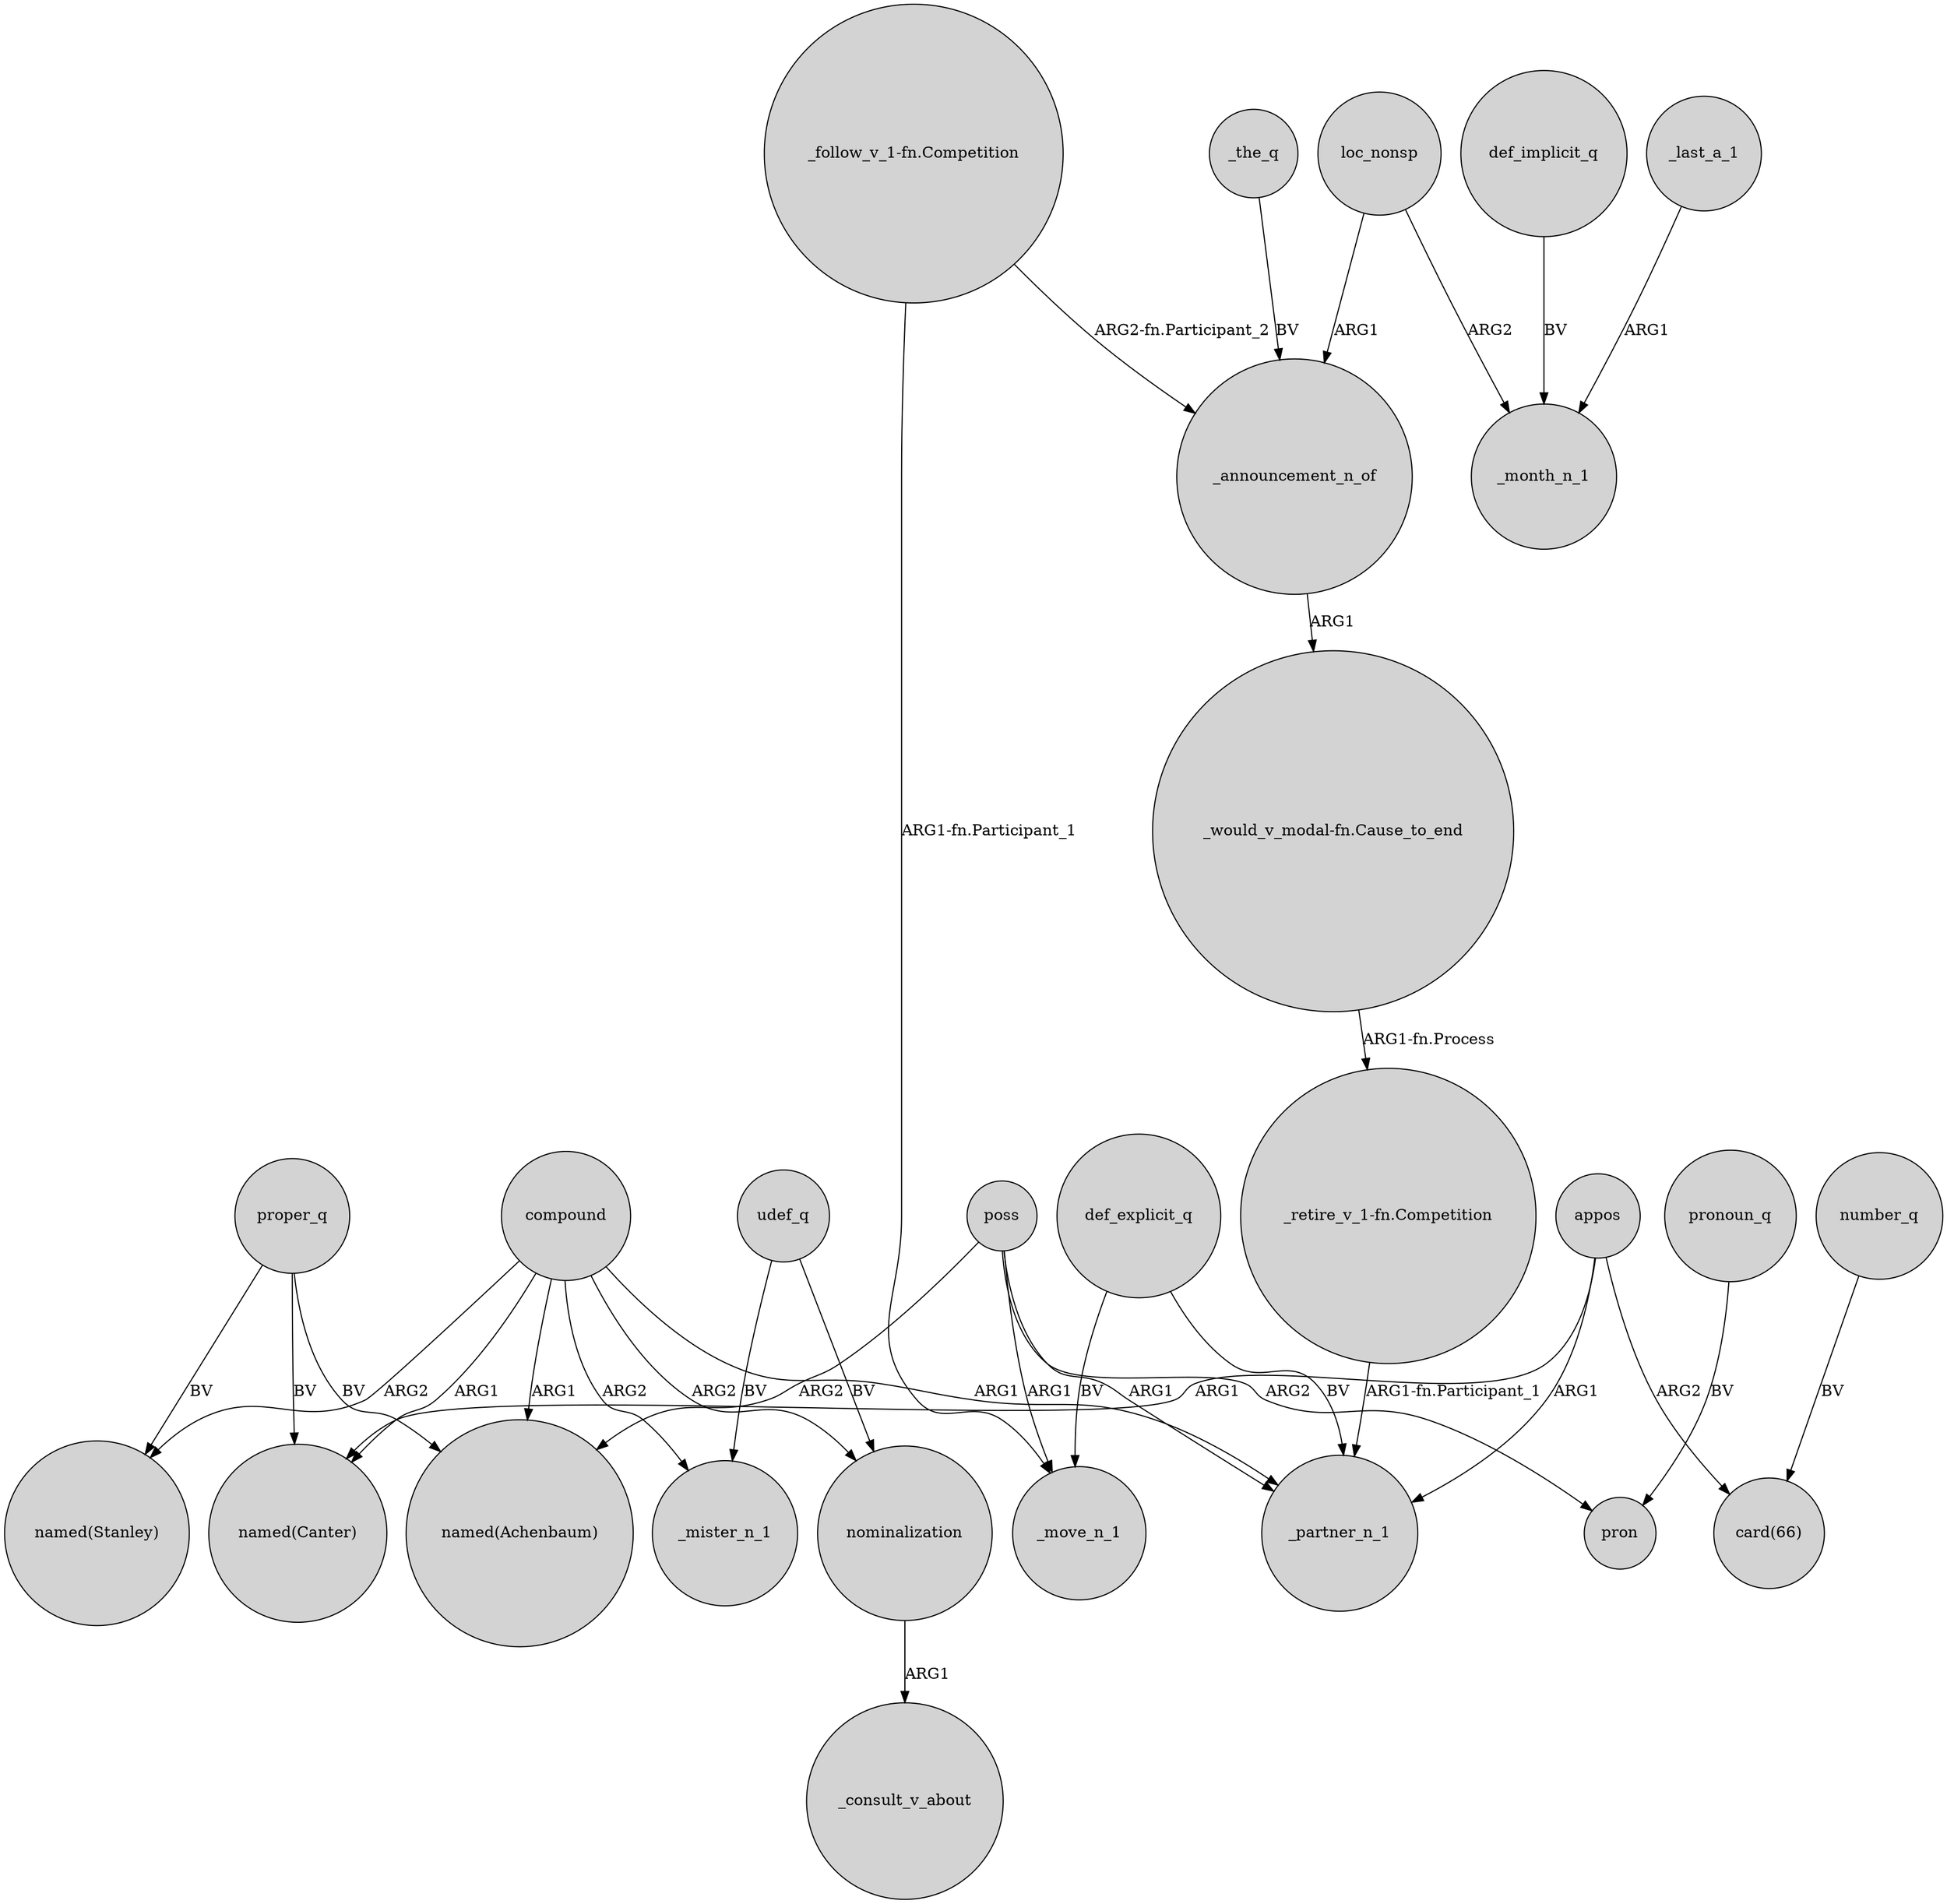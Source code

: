digraph {
	node [shape=circle style=filled]
	compound -> "named(Canter)" [label=ARG1]
	def_implicit_q -> _month_n_1 [label=BV]
	compound -> _mister_n_1 [label=ARG2]
	poss -> _move_n_1 [label=ARG1]
	_last_a_1 -> _month_n_1 [label=ARG1]
	proper_q -> "named(Canter)" [label=BV]
	_the_q -> _announcement_n_of [label=BV]
	compound -> "named(Achenbaum)" [label=ARG1]
	number_q -> "card(66)" [label=BV]
	compound -> "named(Stanley)" [label=ARG2]
	udef_q -> nominalization [label=BV]
	nominalization -> _consult_v_about [label=ARG1]
	proper_q -> "named(Stanley)" [label=BV]
	"_follow_v_1-fn.Competition" -> _announcement_n_of [label="ARG2-fn.Participant_2"]
	loc_nonsp -> _announcement_n_of [label=ARG1]
	udef_q -> _mister_n_1 [label=BV]
	"_follow_v_1-fn.Competition" -> _move_n_1 [label="ARG1-fn.Participant_1"]
	compound -> nominalization [label=ARG2]
	loc_nonsp -> _month_n_1 [label=ARG2]
	compound -> _partner_n_1 [label=ARG1]
	pronoun_q -> pron [label=BV]
	appos -> "card(66)" [label=ARG2]
	poss -> pron [label=ARG2]
	"_retire_v_1-fn.Competition" -> _partner_n_1 [label="ARG1-fn.Participant_1"]
	poss -> "named(Achenbaum)" [label=ARG2]
	def_explicit_q -> _partner_n_1 [label=BV]
	proper_q -> "named(Achenbaum)" [label=BV]
	_announcement_n_of -> "_would_v_modal-fn.Cause_to_end" [label=ARG1]
	appos -> _partner_n_1 [label=ARG1]
	poss -> _partner_n_1 [label=ARG1]
	"_would_v_modal-fn.Cause_to_end" -> "_retire_v_1-fn.Competition" [label="ARG1-fn.Process"]
	appos -> "named(Canter)" [label=ARG1]
	def_explicit_q -> _move_n_1 [label=BV]
}
